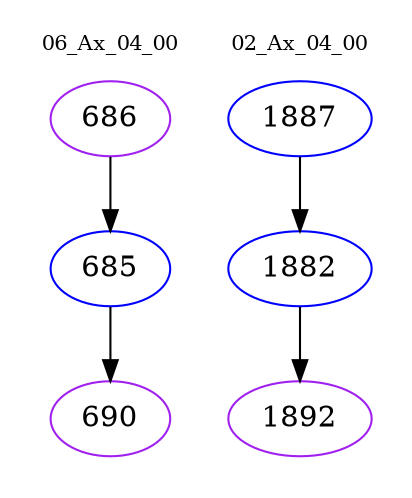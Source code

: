 digraph{
subgraph cluster_0 {
color = white
label = "06_Ax_04_00";
fontsize=10;
T0_686 [label="686", color="purple"]
T0_686 -> T0_685 [color="black"]
T0_685 [label="685", color="blue"]
T0_685 -> T0_690 [color="black"]
T0_690 [label="690", color="purple"]
}
subgraph cluster_1 {
color = white
label = "02_Ax_04_00";
fontsize=10;
T1_1887 [label="1887", color="blue"]
T1_1887 -> T1_1882 [color="black"]
T1_1882 [label="1882", color="blue"]
T1_1882 -> T1_1892 [color="black"]
T1_1892 [label="1892", color="purple"]
}
}

